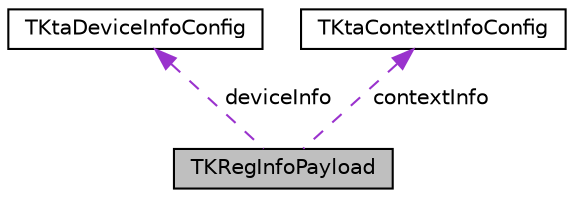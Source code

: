 digraph "TKRegInfoPayload"
{
 // LATEX_PDF_SIZE
  edge [fontname="Helvetica",fontsize="10",labelfontname="Helvetica",labelfontsize="10"];
  node [fontname="Helvetica",fontsize="10",shape=record];
  Node1 [label="TKRegInfoPayload",height=0.2,width=0.4,color="black", fillcolor="grey75", style="filled", fontcolor="black",tooltip="Capability based on feature."];
  Node2 -> Node1 [dir="back",color="darkorchid3",fontsize="10",style="dashed",label=" deviceInfo" ,fontname="Helvetica"];
  Node2 [label="TKtaDeviceInfoConfig",height=0.2,width=0.4,color="black", fillcolor="white", style="filled",URL="$struct_t_kta_device_info_config.html",tooltip="keySTREAM Trusted Agent device info configuration."];
  Node3 -> Node1 [dir="back",color="darkorchid3",fontsize="10",style="dashed",label=" contextInfo" ,fontname="Helvetica"];
  Node3 [label="TKtaContextInfoConfig",height=0.2,width=0.4,color="black", fillcolor="white", style="filled",URL="$struct_t_kta_context_info_config.html",tooltip="keySTREAM Trusted Agent context info configuration."];
}
